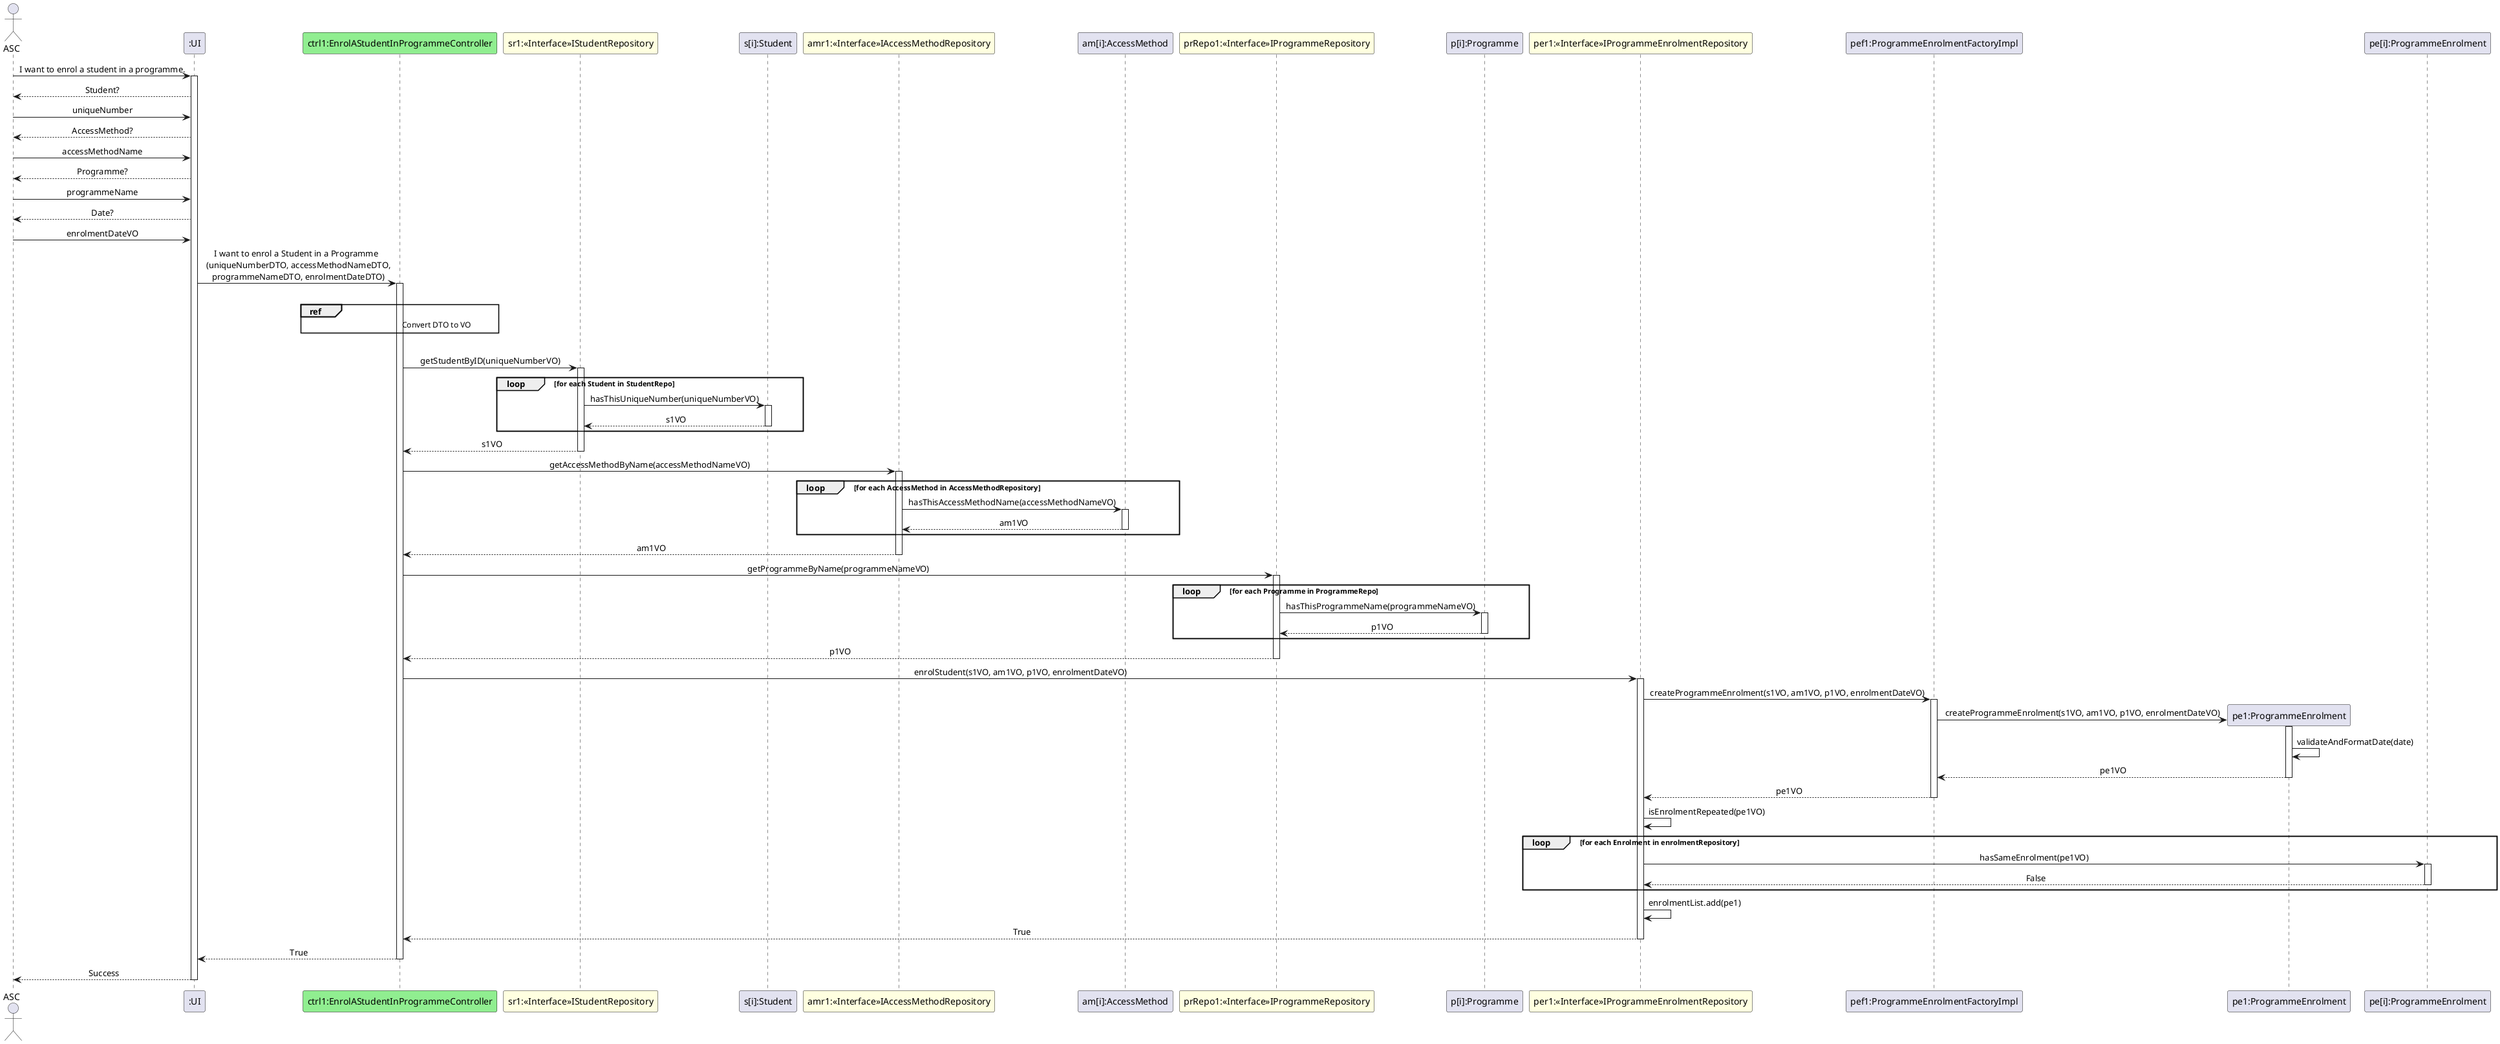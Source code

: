 @startuml
skinparam sequenceMessageAlign center

actor ASC
participant ":UI" as UI
participant "ctrl1:EnrolAStudentInProgrammeController" as CTL #lightgreen
participant "sr1:<<Interface>>IStudentRepository" as StudentRepo #lightyellow
participant "s[i]:Student" as Student
participant "amr1:<<Interface>>IAccessMethodRepository" as AccessMethodRepo #lightyellow
participant "am[i]:AccessMethod" as AccessMethod
participant "prRepo1:<<Interface>>IProgrammeRepository" as ProgrammeRepo #lightyellow
participant "p[i]:Programme" as Programme
participant "per1:<<Interface>>IProgrammeEnrolmentRepository" as EnrolmentRepo #lightyellow
participant "pef1:ProgrammeEnrolmentFactoryImpl" as ProgrammeEnrolmentFactory
participant "pe[i]:ProgrammeEnrolment" as ProgrammeEnrolment
participant "pe1:ProgrammeEnrolment" as ProgrammeEnrolment1

ASC -> UI : I want to enrol a student in a programme.
activate UI
UI --> ASC : Student?
ASC -> UI : uniqueNumber
UI --> ASC : AccessMethod?
ASC -> UI : accessMethodName
UI --> ASC : Programme?
ASC -> UI : programmeName
UI --> ASC : Date?
ASC -> UI : enrolmentDateVO
UI -> CTL : I want to enrol a Student in a Programme \n (uniqueNumberDTO, accessMethodNameDTO,\n programmeNameDTO, enrolmentDateDTO)
activate CTL
|||
ref over CTL
    \t \t \t \t \t Convert DTO to VO \t
end ref
|||
CTL -> StudentRepo : getStudentByID(uniqueNumberVO)
activate StudentRepo

loop for each Student in StudentRepo
    StudentRepo -> Student : hasThisUniqueNumber(uniqueNumberVO)
    activate Student
    Student --> StudentRepo : s1VO
    deactivate Student
end
StudentRepo --> CTL : s1VO
deactivate StudentRepo

CTL -> AccessMethodRepo : getAccessMethodByName(accessMethodNameVO)
activate AccessMethodRepo
loop for each AccessMethod in AccessMethodRepository
    AccessMethodRepo -> AccessMethod : hasThisAccessMethodName(accessMethodNameVO)
    activate AccessMethod
    AccessMethod --> AccessMethodRepo : am1VO
    deactivate AccessMethod
end
AccessMethodRepo --> CTL : am1VO
deactivate AccessMethodRepo

CTL -> ProgrammeRepo : getProgrammeByName(programmeNameVO)
activate ProgrammeRepo
loop for each Programme in ProgrammeRepo
    ProgrammeRepo -> Programme : hasThisProgrammeName(programmeNameVO)
    activate Programme
    Programme --> ProgrammeRepo : p1VO
    deactivate Programme
end
ProgrammeRepo --> CTL : p1VO
deactivate ProgrammeRepo

CTL -> EnrolmentRepo: enrolStudent(s1VO, am1VO, p1VO, enrolmentDateVO)
activate EnrolmentRepo
create "pe1:ProgrammeEnrolment" as ProgrammeEnrolment
EnrolmentRepo -> ProgrammeEnrolmentFactory: createProgrammeEnrolment(s1VO, am1VO, p1VO, enrolmentDateVO)
activate ProgrammeEnrolmentFactory
ProgrammeEnrolmentFactory -> ProgrammeEnrolment1**: createProgrammeEnrolment(s1VO, am1VO, p1VO, enrolmentDateVO)

activate ProgrammeEnrolment1
ProgrammeEnrolment1 -> ProgrammeEnrolment1 : validateAndFormatDate(date)
ProgrammeEnrolment1 --> ProgrammeEnrolmentFactory: pe1VO
deactivate ProgrammeEnrolment1
ProgrammeEnrolmentFactory --> EnrolmentRepo: pe1VO
deactivate ProgrammeEnrolmentFactory

EnrolmentRepo -> EnrolmentRepo : isEnrolmentRepeated(pe1VO)

loop for each Enrolment in enrolmentRepository
    EnrolmentRepo -> ProgrammeEnrolment : hasSameEnrolment(pe1VO)
    activate ProgrammeEnrolment
    ProgrammeEnrolment --> EnrolmentRepo : False
    deactivate ProgrammeEnrolment
end

EnrolmentRepo -> EnrolmentRepo: enrolmentList.add(pe1)
EnrolmentRepo --> CTL: True
deactivate EnrolmentRepo
CTL --> UI : True
deactivate CTL
UI --> ASC : Success
deactivate UI
Deactivate EnrolmentRepo

@enduml